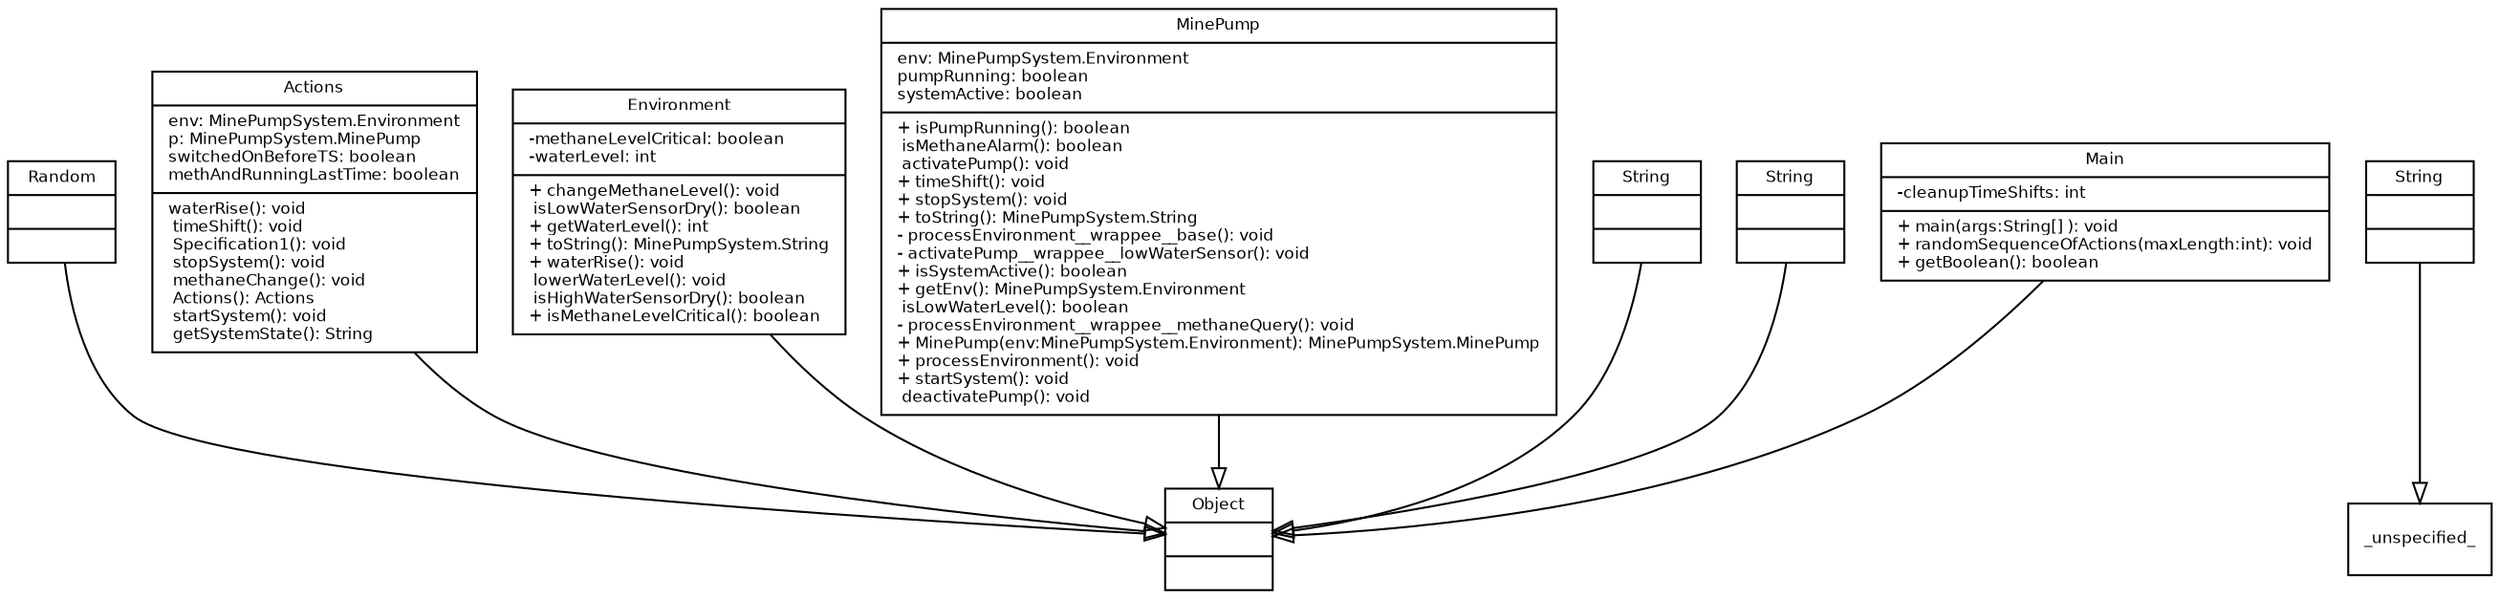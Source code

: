 digraph TypeHierarchy { 
        fontname = "Bitstream Vera Sans"
        fontsize = 8

        node [
                  fontname = "Bitstream Vera Sans"
                  fontsize = 8
                  shape = "record"
        ]

        edge [
                  fontname = "Bitstream Vera Sans"
                  fontsize = 8
        ]

        Random [
                  label = "{Random||}"
        ]

        Actions [
                  label = "{Actions|env: MinePumpSystem.Environment\lp: MinePumpSystem.MinePump\lswitchedOnBeforeTS: boolean\lmethAndRunningLastTime: boolean\l| waterRise(): void\l timeShift(): void\l Specification1(): void\l stopSystem(): void\l methaneChange(): void\l Actions(): Actions\l startSystem(): void\l getSystemState(): String\l}"
        ]

        MinePumpSystem_Environment [
                  label = "{Environment|-methaneLevelCritical: boolean\l-waterLevel: int\l|+ changeMethaneLevel(): void\l isLowWaterSensorDry(): boolean\l+ getWaterLevel(): int\l+ toString(): MinePumpSystem.String\l+ waterRise(): void\l lowerWaterLevel(): void\l isHighWaterSensorDry(): boolean\l+ isMethaneLevelCritical(): boolean\l}"
        ]

        MinePumpSystem_MinePump [
                  label = "{MinePump|env: MinePumpSystem.Environment\lpumpRunning: boolean\lsystemActive: boolean\l|+ isPumpRunning(): boolean\l isMethaneAlarm(): boolean\l activatePump(): void\l+ timeShift(): void\l+ stopSystem(): void\l+ toString(): MinePumpSystem.String\l- processEnvironment__wrappee__base(): void\l- activatePump__wrappee__lowWaterSensor(): void\l+ isSystemActive(): boolean\l+ getEnv(): MinePumpSystem.Environment\l isLowWaterLevel(): boolean\l- processEnvironment__wrappee__methaneQuery(): void\l+ MinePump(env:MinePumpSystem.Environment): MinePumpSystem.MinePump\l+ processEnvironment(): void\l+ startSystem(): void\l deactivatePump(): void\l}"
        ]

        String [
                  label = "{String||}"
        ]

        java_lang_String [
                  label = "{String||}"
        ]

        java_lang_Object [
                  label = "{Object||}"
        ]

        MinePumpSystem_String [
                  label = "{String||}"
        ]

        Main [
                  label = "{Main|-cleanupTimeShifts: int\l|+ main(args:String[] ): void\l+ randomSequenceOfActions(maxLength:int): void\l+ getBoolean(): boolean\l}"
        ]

        edge [
                  arrowhead = "empty"
                  style = "solid"
                  arrowtail = "none"
        ]

        Random -> java_lang_Object
        Actions -> java_lang_Object
        MinePumpSystem_Environment -> java_lang_Object
        MinePumpSystem_MinePump -> java_lang_Object
        String -> _unspecified_
        java_lang_String -> java_lang_Object
        MinePumpSystem_String -> java_lang_Object
        Main -> java_lang_Object
        edge [
                  arrowhead = "empty"
                  style = "dashed"
                  arrowtail = "none"
        ]

        edge [
                  arrowhead = "normal"
                  style = "solid"
                  arrowtail = "odot"
        ]

}